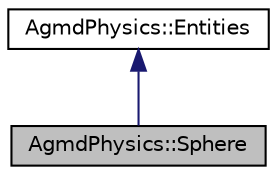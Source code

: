 digraph "AgmdPhysics::Sphere"
{
  edge [fontname="Helvetica",fontsize="10",labelfontname="Helvetica",labelfontsize="10"];
  node [fontname="Helvetica",fontsize="10",shape=record];
  Node1 [label="AgmdPhysics::Sphere",height=0.2,width=0.4,color="black", fillcolor="grey75", style="filled" fontcolor="black"];
  Node2 -> Node1 [dir="back",color="midnightblue",fontsize="10",style="solid",fontname="Helvetica"];
  Node2 [label="AgmdPhysics::Entities",height=0.2,width=0.4,color="black", fillcolor="white", style="filled",URL="$class_agmd_physics_1_1_entities.html"];
}
